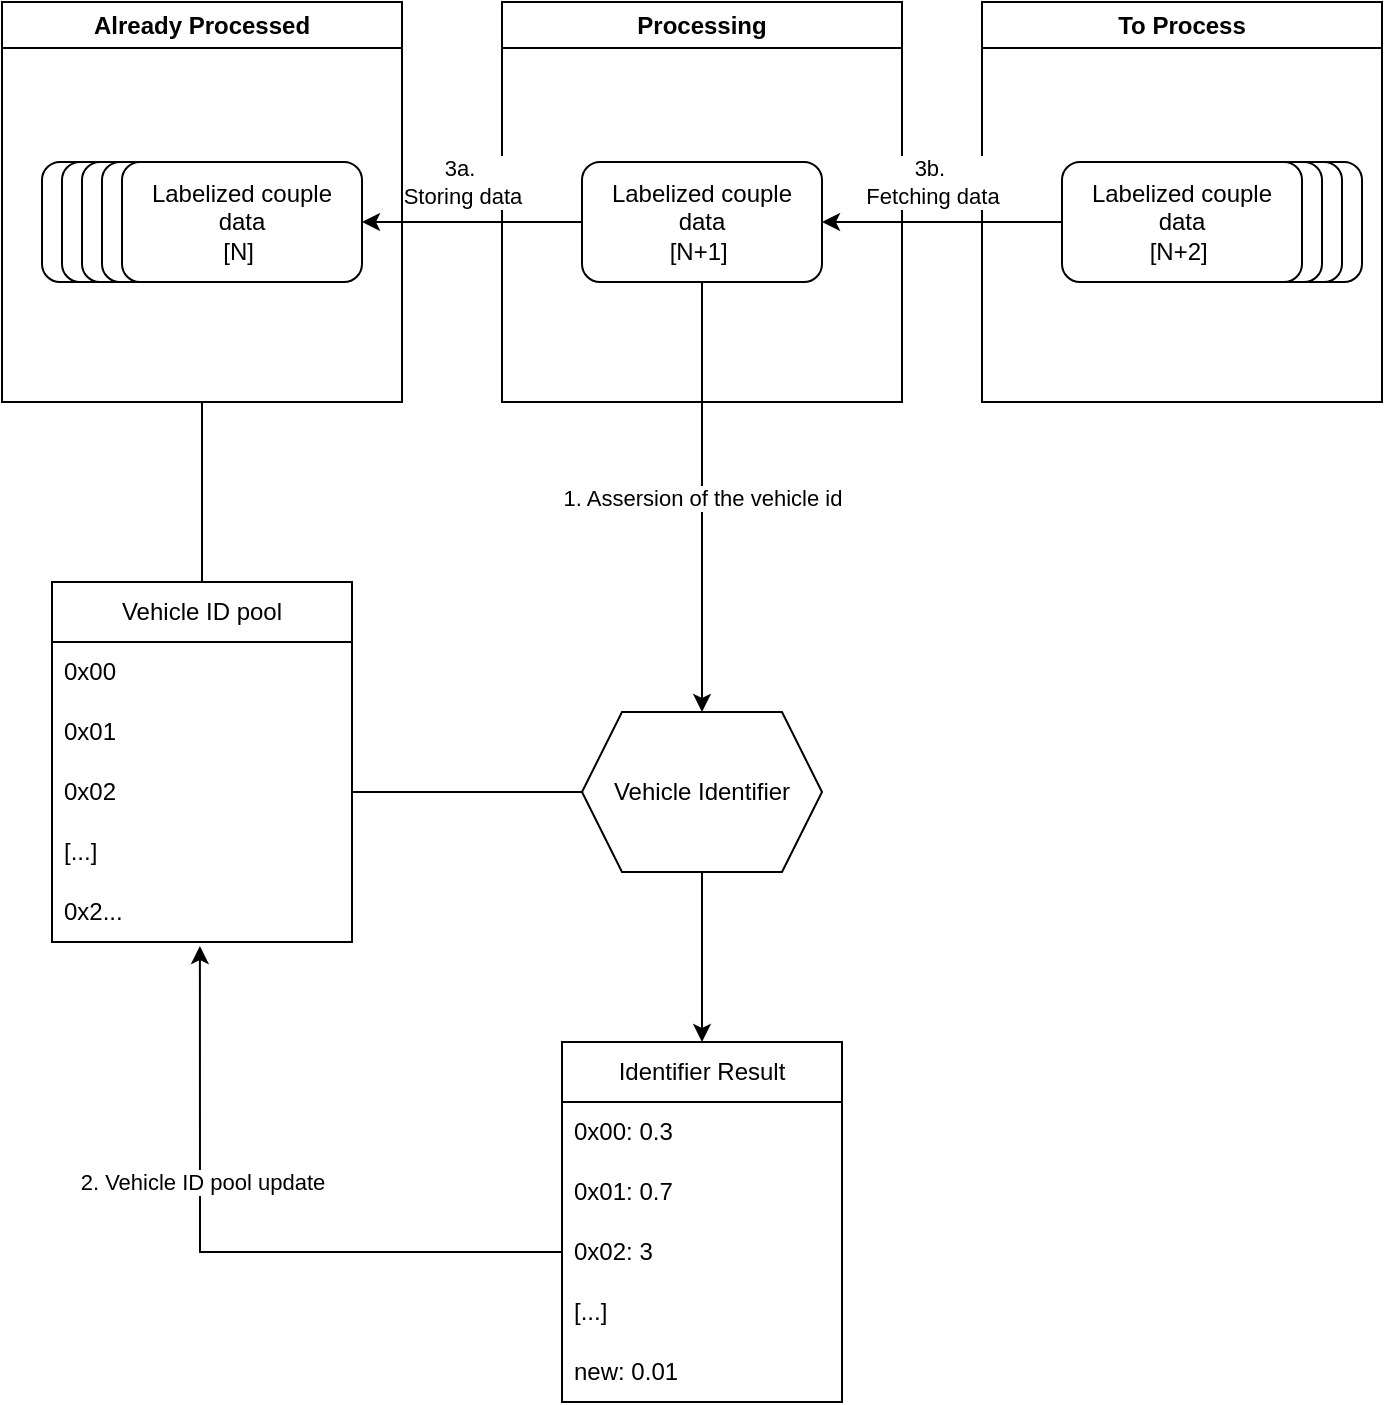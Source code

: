 <mxfile version="21.2.9" type="device">
  <diagram name="Page-1" id="_WVfJDJCrJSwYv_qJeTE">
    <mxGraphModel dx="1687" dy="832" grid="1" gridSize="10" guides="1" tooltips="1" connect="1" arrows="1" fold="1" page="1" pageScale="1" pageWidth="827" pageHeight="1169" math="0" shadow="0">
      <root>
        <mxCell id="0" />
        <mxCell id="1" parent="0" />
        <mxCell id="rL_hqPjWbojoyQQob_-m-8" value="Already Processed" style="swimlane;whiteSpace=wrap;html=1;" vertex="1" parent="1">
          <mxGeometry x="70" y="50" width="200" height="200" as="geometry" />
        </mxCell>
        <mxCell id="rL_hqPjWbojoyQQob_-m-1" value="Labelized couple &lt;br&gt;data" style="rounded=1;whiteSpace=wrap;html=1;" vertex="1" parent="rL_hqPjWbojoyQQob_-m-8">
          <mxGeometry x="20" y="80" width="120" height="60" as="geometry" />
        </mxCell>
        <mxCell id="rL_hqPjWbojoyQQob_-m-2" value="Labelized couple &lt;br&gt;data" style="rounded=1;whiteSpace=wrap;html=1;fillColor=default;fillStyle=solid;" vertex="1" parent="rL_hqPjWbojoyQQob_-m-8">
          <mxGeometry x="30" y="80" width="120" height="60" as="geometry" />
        </mxCell>
        <mxCell id="rL_hqPjWbojoyQQob_-m-3" value="Labelized couple &lt;br&gt;data" style="rounded=1;whiteSpace=wrap;html=1;" vertex="1" parent="rL_hqPjWbojoyQQob_-m-8">
          <mxGeometry x="40" y="80" width="120" height="60" as="geometry" />
        </mxCell>
        <mxCell id="rL_hqPjWbojoyQQob_-m-4" value="Labelized couple &lt;br&gt;data" style="rounded=1;whiteSpace=wrap;html=1;" vertex="1" parent="rL_hqPjWbojoyQQob_-m-8">
          <mxGeometry x="50" y="80" width="120" height="60" as="geometry" />
        </mxCell>
        <mxCell id="rL_hqPjWbojoyQQob_-m-5" value="Labelized couple &lt;br&gt;data&lt;br&gt;[N]&amp;nbsp;" style="rounded=1;whiteSpace=wrap;html=1;gradientColor=none;fillStyle=auto;" vertex="1" parent="rL_hqPjWbojoyQQob_-m-8">
          <mxGeometry x="60" y="80" width="120" height="60" as="geometry" />
        </mxCell>
        <mxCell id="rL_hqPjWbojoyQQob_-m-9" value="Processing" style="swimlane;whiteSpace=wrap;html=1;" vertex="1" parent="1">
          <mxGeometry x="320" y="50" width="200" height="200" as="geometry" />
        </mxCell>
        <mxCell id="rL_hqPjWbojoyQQob_-m-7" value="Labelized couple &lt;br&gt;data&lt;br&gt;[N+1]&amp;nbsp;" style="rounded=1;whiteSpace=wrap;html=1;gradientColor=none;fillStyle=auto;" vertex="1" parent="rL_hqPjWbojoyQQob_-m-9">
          <mxGeometry x="40" y="80" width="120" height="60" as="geometry" />
        </mxCell>
        <mxCell id="rL_hqPjWbojoyQQob_-m-10" value="To Process" style="swimlane;whiteSpace=wrap;html=1;" vertex="1" parent="1">
          <mxGeometry x="560" y="50" width="200" height="200" as="geometry" />
        </mxCell>
        <mxCell id="rL_hqPjWbojoyQQob_-m-12" value="Labelized couple &lt;br&gt;data&lt;br&gt;[N+2]&amp;nbsp;" style="rounded=1;whiteSpace=wrap;html=1;gradientColor=none;fillStyle=auto;" vertex="1" parent="rL_hqPjWbojoyQQob_-m-10">
          <mxGeometry x="70" y="80" width="120" height="60" as="geometry" />
        </mxCell>
        <mxCell id="rL_hqPjWbojoyQQob_-m-13" value="Labelized couple &lt;br&gt;data&lt;br&gt;[N+2]&amp;nbsp;" style="rounded=1;whiteSpace=wrap;html=1;gradientColor=none;fillStyle=auto;" vertex="1" parent="rL_hqPjWbojoyQQob_-m-10">
          <mxGeometry x="60" y="80" width="120" height="60" as="geometry" />
        </mxCell>
        <mxCell id="rL_hqPjWbojoyQQob_-m-14" value="Labelized couple &lt;br&gt;data&lt;br&gt;[N+2]&amp;nbsp;" style="rounded=1;whiteSpace=wrap;html=1;gradientColor=none;fillStyle=auto;" vertex="1" parent="rL_hqPjWbojoyQQob_-m-10">
          <mxGeometry x="50" y="80" width="120" height="60" as="geometry" />
        </mxCell>
        <mxCell id="rL_hqPjWbojoyQQob_-m-11" value="Labelized couple &lt;br&gt;data&lt;br&gt;[N+2]&amp;nbsp;" style="rounded=1;whiteSpace=wrap;html=1;gradientColor=none;fillStyle=auto;" vertex="1" parent="rL_hqPjWbojoyQQob_-m-10">
          <mxGeometry x="40" y="80" width="120" height="60" as="geometry" />
        </mxCell>
        <mxCell id="rL_hqPjWbojoyQQob_-m-17" value="Vehicle ID pool" style="swimlane;fontStyle=0;childLayout=stackLayout;horizontal=1;startSize=30;horizontalStack=0;resizeParent=1;resizeParentMax=0;resizeLast=0;collapsible=1;marginBottom=0;whiteSpace=wrap;html=1;" vertex="1" parent="1">
          <mxGeometry x="95" y="340" width="150" height="180" as="geometry" />
        </mxCell>
        <mxCell id="rL_hqPjWbojoyQQob_-m-18" value="0x00" style="text;strokeColor=none;fillColor=none;align=left;verticalAlign=middle;spacingLeft=4;spacingRight=4;overflow=hidden;points=[[0,0.5],[1,0.5]];portConstraint=eastwest;rotatable=0;whiteSpace=wrap;html=1;" vertex="1" parent="rL_hqPjWbojoyQQob_-m-17">
          <mxGeometry y="30" width="150" height="30" as="geometry" />
        </mxCell>
        <mxCell id="rL_hqPjWbojoyQQob_-m-19" value="0x01" style="text;strokeColor=none;fillColor=none;align=left;verticalAlign=middle;spacingLeft=4;spacingRight=4;overflow=hidden;points=[[0,0.5],[1,0.5]];portConstraint=eastwest;rotatable=0;whiteSpace=wrap;html=1;" vertex="1" parent="rL_hqPjWbojoyQQob_-m-17">
          <mxGeometry y="60" width="150" height="30" as="geometry" />
        </mxCell>
        <mxCell id="rL_hqPjWbojoyQQob_-m-20" value="0x02" style="text;strokeColor=none;fillColor=none;align=left;verticalAlign=middle;spacingLeft=4;spacingRight=4;overflow=hidden;points=[[0,0.5],[1,0.5]];portConstraint=eastwest;rotatable=0;whiteSpace=wrap;html=1;" vertex="1" parent="rL_hqPjWbojoyQQob_-m-17">
          <mxGeometry y="90" width="150" height="30" as="geometry" />
        </mxCell>
        <mxCell id="rL_hqPjWbojoyQQob_-m-24" value="[...]" style="text;strokeColor=none;fillColor=none;align=left;verticalAlign=middle;spacingLeft=4;spacingRight=4;overflow=hidden;points=[[0,0.5],[1,0.5]];portConstraint=eastwest;rotatable=0;whiteSpace=wrap;html=1;" vertex="1" parent="rL_hqPjWbojoyQQob_-m-17">
          <mxGeometry y="120" width="150" height="30" as="geometry" />
        </mxCell>
        <mxCell id="rL_hqPjWbojoyQQob_-m-23" value="0x2..." style="text;strokeColor=none;fillColor=none;align=left;verticalAlign=middle;spacingLeft=4;spacingRight=4;overflow=hidden;points=[[0,0.5],[1,0.5]];portConstraint=eastwest;rotatable=0;whiteSpace=wrap;html=1;" vertex="1" parent="rL_hqPjWbojoyQQob_-m-17">
          <mxGeometry y="150" width="150" height="30" as="geometry" />
        </mxCell>
        <mxCell id="rL_hqPjWbojoyQQob_-m-25" value="" style="endArrow=none;startArrow=none;html=1;rounded=0;exitX=0.5;exitY=0;exitDx=0;exitDy=0;entryX=0.5;entryY=1;entryDx=0;entryDy=0;endFill=0;startFill=0;" edge="1" parent="1" source="rL_hqPjWbojoyQQob_-m-17" target="rL_hqPjWbojoyQQob_-m-8">
          <mxGeometry width="50" height="50" relative="1" as="geometry">
            <mxPoint x="390" y="290" as="sourcePoint" />
            <mxPoint x="440" y="240" as="targetPoint" />
          </mxGeometry>
        </mxCell>
        <mxCell id="rL_hqPjWbojoyQQob_-m-26" value="Vehicle Identifier" style="shape=hexagon;perimeter=hexagonPerimeter2;whiteSpace=wrap;html=1;fixedSize=1;" vertex="1" parent="1">
          <mxGeometry x="360" y="405" width="120" height="80" as="geometry" />
        </mxCell>
        <mxCell id="rL_hqPjWbojoyQQob_-m-27" value="" style="endArrow=none;html=1;rounded=0;exitX=1;exitY=0.5;exitDx=0;exitDy=0;entryX=0;entryY=0.5;entryDx=0;entryDy=0;" edge="1" parent="1" source="rL_hqPjWbojoyQQob_-m-20" target="rL_hqPjWbojoyQQob_-m-26">
          <mxGeometry width="50" height="50" relative="1" as="geometry">
            <mxPoint x="390" y="490" as="sourcePoint" />
            <mxPoint x="440" y="440" as="targetPoint" />
          </mxGeometry>
        </mxCell>
        <mxCell id="rL_hqPjWbojoyQQob_-m-28" value="1. Assersion of the vehicle id" style="endArrow=classic;html=1;rounded=0;exitX=0.5;exitY=1;exitDx=0;exitDy=0;entryX=0.5;entryY=0;entryDx=0;entryDy=0;" edge="1" parent="1" source="rL_hqPjWbojoyQQob_-m-7" target="rL_hqPjWbojoyQQob_-m-26">
          <mxGeometry width="50" height="50" relative="1" as="geometry">
            <mxPoint x="390" y="390" as="sourcePoint" />
            <mxPoint x="440" y="340" as="targetPoint" />
          </mxGeometry>
        </mxCell>
        <mxCell id="rL_hqPjWbojoyQQob_-m-31" value="Identifier Result" style="swimlane;fontStyle=0;childLayout=stackLayout;horizontal=1;startSize=30;horizontalStack=0;resizeParent=1;resizeParentMax=0;resizeLast=0;collapsible=1;marginBottom=0;whiteSpace=wrap;html=1;" vertex="1" parent="1">
          <mxGeometry x="350" y="570" width="140" height="180" as="geometry" />
        </mxCell>
        <mxCell id="rL_hqPjWbojoyQQob_-m-32" value="0x00: 0.3" style="text;strokeColor=none;fillColor=none;align=left;verticalAlign=middle;spacingLeft=4;spacingRight=4;overflow=hidden;points=[[0,0.5],[1,0.5]];portConstraint=eastwest;rotatable=0;whiteSpace=wrap;html=1;" vertex="1" parent="rL_hqPjWbojoyQQob_-m-31">
          <mxGeometry y="30" width="140" height="30" as="geometry" />
        </mxCell>
        <mxCell id="rL_hqPjWbojoyQQob_-m-33" value="0x01: 0.7" style="text;strokeColor=none;fillColor=none;align=left;verticalAlign=middle;spacingLeft=4;spacingRight=4;overflow=hidden;points=[[0,0.5],[1,0.5]];portConstraint=eastwest;rotatable=0;whiteSpace=wrap;html=1;" vertex="1" parent="rL_hqPjWbojoyQQob_-m-31">
          <mxGeometry y="60" width="140" height="30" as="geometry" />
        </mxCell>
        <mxCell id="rL_hqPjWbojoyQQob_-m-34" value="0x02: 3" style="text;strokeColor=none;fillColor=none;align=left;verticalAlign=middle;spacingLeft=4;spacingRight=4;overflow=hidden;points=[[0,0.5],[1,0.5]];portConstraint=eastwest;rotatable=0;whiteSpace=wrap;html=1;" vertex="1" parent="rL_hqPjWbojoyQQob_-m-31">
          <mxGeometry y="90" width="140" height="30" as="geometry" />
        </mxCell>
        <mxCell id="rL_hqPjWbojoyQQob_-m-35" value="[...]" style="text;strokeColor=none;fillColor=none;align=left;verticalAlign=middle;spacingLeft=4;spacingRight=4;overflow=hidden;points=[[0,0.5],[1,0.5]];portConstraint=eastwest;rotatable=0;whiteSpace=wrap;html=1;" vertex="1" parent="rL_hqPjWbojoyQQob_-m-31">
          <mxGeometry y="120" width="140" height="30" as="geometry" />
        </mxCell>
        <mxCell id="rL_hqPjWbojoyQQob_-m-36" value="new: 0.01" style="text;strokeColor=none;fillColor=none;align=left;verticalAlign=middle;spacingLeft=4;spacingRight=4;overflow=hidden;points=[[0,0.5],[1,0.5]];portConstraint=eastwest;rotatable=0;whiteSpace=wrap;html=1;" vertex="1" parent="rL_hqPjWbojoyQQob_-m-31">
          <mxGeometry y="150" width="140" height="30" as="geometry" />
        </mxCell>
        <mxCell id="rL_hqPjWbojoyQQob_-m-37" value="" style="endArrow=classic;html=1;rounded=0;exitX=0.5;exitY=1;exitDx=0;exitDy=0;entryX=0.5;entryY=0;entryDx=0;entryDy=0;" edge="1" parent="1" source="rL_hqPjWbojoyQQob_-m-26" target="rL_hqPjWbojoyQQob_-m-31">
          <mxGeometry width="50" height="50" relative="1" as="geometry">
            <mxPoint x="390" y="590" as="sourcePoint" />
            <mxPoint x="440" y="540" as="targetPoint" />
          </mxGeometry>
        </mxCell>
        <mxCell id="rL_hqPjWbojoyQQob_-m-38" value="2. Vehicle ID pool update" style="endArrow=classic;html=1;rounded=0;exitX=0;exitY=0.5;exitDx=0;exitDy=0;entryX=0.493;entryY=1.067;entryDx=0;entryDy=0;entryPerimeter=0;" edge="1" parent="1" source="rL_hqPjWbojoyQQob_-m-34" target="rL_hqPjWbojoyQQob_-m-23">
          <mxGeometry x="0.293" y="-1" width="50" height="50" relative="1" as="geometry">
            <mxPoint x="390" y="690" as="sourcePoint" />
            <mxPoint x="440" y="640" as="targetPoint" />
            <Array as="points">
              <mxPoint x="169" y="675" />
            </Array>
            <mxPoint as="offset" />
          </mxGeometry>
        </mxCell>
        <mxCell id="rL_hqPjWbojoyQQob_-m-40" value="3a.&amp;nbsp;&lt;br&gt;Storing data" style="endArrow=classic;html=1;rounded=0;exitX=0;exitY=0.5;exitDx=0;exitDy=0;entryX=1;entryY=0.5;entryDx=0;entryDy=0;" edge="1" parent="1" source="rL_hqPjWbojoyQQob_-m-7" target="rL_hqPjWbojoyQQob_-m-5">
          <mxGeometry x="0.091" y="-20" width="50" height="50" relative="1" as="geometry">
            <mxPoint x="390" y="90" as="sourcePoint" />
            <mxPoint x="440" y="40" as="targetPoint" />
            <Array as="points">
              <mxPoint x="300" y="160" />
            </Array>
            <mxPoint as="offset" />
          </mxGeometry>
        </mxCell>
        <mxCell id="rL_hqPjWbojoyQQob_-m-41" value="3b.&amp;nbsp;&lt;br&gt;Fetching data" style="endArrow=classic;html=1;rounded=0;exitX=0;exitY=0.5;exitDx=0;exitDy=0;entryX=1;entryY=0.5;entryDx=0;entryDy=0;" edge="1" parent="1" source="rL_hqPjWbojoyQQob_-m-11" target="rL_hqPjWbojoyQQob_-m-7">
          <mxGeometry x="0.091" y="-20" width="50" height="50" relative="1" as="geometry">
            <mxPoint x="600" y="220" as="sourcePoint" />
            <mxPoint x="490" y="220" as="targetPoint" />
            <Array as="points" />
            <mxPoint as="offset" />
          </mxGeometry>
        </mxCell>
      </root>
    </mxGraphModel>
  </diagram>
</mxfile>

